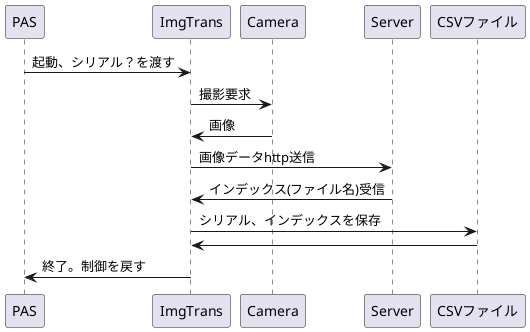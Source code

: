 @startuml PASTrans Sequence

PAS -> ImgTrans  : 起動、シリアル？を渡す
ImgTrans -> Camera  : 撮影要求
Camera -> ImgTrans  : 画像
ImgTrans -> Server : 画像データhttp送信
Server -> ImgTrans : インデックス(ファイル名)受信
ImgTrans -> CSVファイル : シリアル、インデックスを保存
CSVファイル -> ImgTrans
ImgTrans -> PAS : 終了。制御を戻す

@enduml